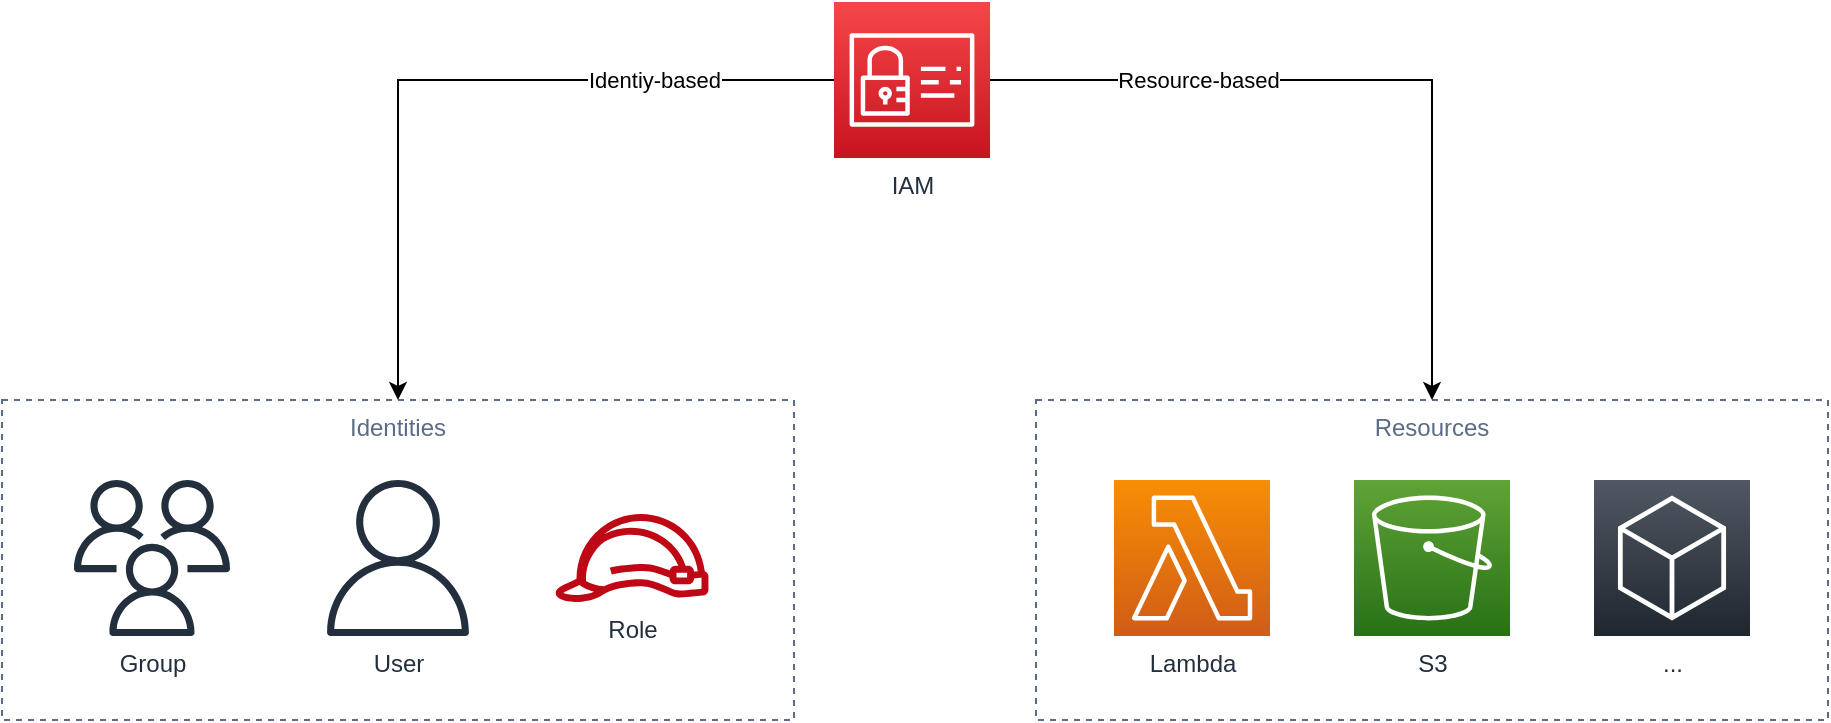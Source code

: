 <mxfile version="21.3.7" type="device">
  <diagram name="Page-1" id="UBN4Xl33AgiPhpOVctey">
    <mxGraphModel dx="2026" dy="1183" grid="1" gridSize="10" guides="1" tooltips="1" connect="1" arrows="1" fold="1" page="1" pageScale="1" pageWidth="827" pageHeight="1169" math="0" shadow="0">
      <root>
        <mxCell id="0" />
        <mxCell id="1" parent="0" />
        <mxCell id="ejT2U_BZj5WsOH_uWgth-10" value="Identities" style="fillColor=none;strokeColor=#5A6C86;dashed=1;verticalAlign=top;fontStyle=0;fontColor=#5A6C86;whiteSpace=wrap;html=1;" vertex="1" parent="1">
          <mxGeometry x="320" y="559" width="396" height="160" as="geometry" />
        </mxCell>
        <mxCell id="ejT2U_BZj5WsOH_uWgth-12" value="Resources" style="fillColor=none;strokeColor=#5A6C86;dashed=1;verticalAlign=top;fontStyle=0;fontColor=#5A6C86;whiteSpace=wrap;html=1;" vertex="1" parent="1">
          <mxGeometry x="837" y="559" width="396" height="160" as="geometry" />
        </mxCell>
        <mxCell id="ejT2U_BZj5WsOH_uWgth-1" value="Role" style="sketch=0;outlineConnect=0;fontColor=#232F3E;gradientColor=none;fillColor=#BF0816;strokeColor=none;dashed=0;verticalLabelPosition=bottom;verticalAlign=top;align=center;html=1;fontSize=12;fontStyle=0;aspect=fixed;pointerEvents=1;shape=mxgraph.aws4.role;" vertex="1" parent="1">
          <mxGeometry x="596" y="616" width="78" height="44" as="geometry" />
        </mxCell>
        <mxCell id="ejT2U_BZj5WsOH_uWgth-13" style="edgeStyle=orthogonalEdgeStyle;rounded=0;orthogonalLoop=1;jettySize=auto;html=1;entryX=0.5;entryY=0;entryDx=0;entryDy=0;" edge="1" parent="1" source="ejT2U_BZj5WsOH_uWgth-2" target="ejT2U_BZj5WsOH_uWgth-10">
          <mxGeometry relative="1" as="geometry" />
        </mxCell>
        <mxCell id="ejT2U_BZj5WsOH_uWgth-14" value="Identiy-based" style="edgeLabel;html=1;align=center;verticalAlign=middle;resizable=0;points=[];" vertex="1" connectable="0" parent="ejT2U_BZj5WsOH_uWgth-13">
          <mxGeometry x="-0.176" relative="1" as="geometry">
            <mxPoint x="65" as="offset" />
          </mxGeometry>
        </mxCell>
        <mxCell id="ejT2U_BZj5WsOH_uWgth-15" style="edgeStyle=orthogonalEdgeStyle;rounded=0;orthogonalLoop=1;jettySize=auto;html=1;" edge="1" parent="1" source="ejT2U_BZj5WsOH_uWgth-2" target="ejT2U_BZj5WsOH_uWgth-12">
          <mxGeometry relative="1" as="geometry" />
        </mxCell>
        <mxCell id="ejT2U_BZj5WsOH_uWgth-16" value="Resource-based" style="edgeLabel;html=1;align=center;verticalAlign=middle;resizable=0;points=[];" vertex="1" connectable="0" parent="ejT2U_BZj5WsOH_uWgth-15">
          <mxGeometry x="-0.702" y="1" relative="1" as="geometry">
            <mxPoint x="47" y="1" as="offset" />
          </mxGeometry>
        </mxCell>
        <mxCell id="ejT2U_BZj5WsOH_uWgth-2" value="IAM" style="sketch=0;points=[[0,0,0],[0.25,0,0],[0.5,0,0],[0.75,0,0],[1,0,0],[0,1,0],[0.25,1,0],[0.5,1,0],[0.75,1,0],[1,1,0],[0,0.25,0],[0,0.5,0],[0,0.75,0],[1,0.25,0],[1,0.5,0],[1,0.75,0]];outlineConnect=0;fontColor=#232F3E;gradientColor=#F54749;gradientDirection=north;fillColor=#C7131F;strokeColor=#ffffff;dashed=0;verticalLabelPosition=bottom;verticalAlign=top;align=center;html=1;fontSize=12;fontStyle=0;aspect=fixed;shape=mxgraph.aws4.resourceIcon;resIcon=mxgraph.aws4.identity_and_access_management;" vertex="1" parent="1">
          <mxGeometry x="736" y="360" width="78" height="78" as="geometry" />
        </mxCell>
        <mxCell id="ejT2U_BZj5WsOH_uWgth-3" value="User" style="sketch=0;outlineConnect=0;fontColor=#232F3E;gradientColor=none;fillColor=#232F3D;strokeColor=none;dashed=0;verticalLabelPosition=bottom;verticalAlign=top;align=center;html=1;fontSize=12;fontStyle=0;aspect=fixed;pointerEvents=1;shape=mxgraph.aws4.user;" vertex="1" parent="1">
          <mxGeometry x="479" y="599" width="78" height="78" as="geometry" />
        </mxCell>
        <mxCell id="ejT2U_BZj5WsOH_uWgth-4" value="Group" style="sketch=0;outlineConnect=0;fontColor=#232F3E;gradientColor=none;fillColor=#232F3D;strokeColor=none;dashed=0;verticalLabelPosition=bottom;verticalAlign=top;align=center;html=1;fontSize=12;fontStyle=0;aspect=fixed;pointerEvents=1;shape=mxgraph.aws4.users;" vertex="1" parent="1">
          <mxGeometry x="356" y="599" width="78" height="78" as="geometry" />
        </mxCell>
        <mxCell id="ejT2U_BZj5WsOH_uWgth-8" value="Lambda" style="sketch=0;points=[[0,0,0],[0.25,0,0],[0.5,0,0],[0.75,0,0],[1,0,0],[0,1,0],[0.25,1,0],[0.5,1,0],[0.75,1,0],[1,1,0],[0,0.25,0],[0,0.5,0],[0,0.75,0],[1,0.25,0],[1,0.5,0],[1,0.75,0]];outlineConnect=0;fontColor=#232F3E;gradientColor=#F78E04;gradientDirection=north;fillColor=#D05C17;strokeColor=#ffffff;dashed=0;verticalLabelPosition=bottom;verticalAlign=top;align=center;html=1;fontSize=12;fontStyle=0;aspect=fixed;shape=mxgraph.aws4.resourceIcon;resIcon=mxgraph.aws4.lambda;" vertex="1" parent="1">
          <mxGeometry x="876" y="599" width="78" height="78" as="geometry" />
        </mxCell>
        <mxCell id="ejT2U_BZj5WsOH_uWgth-9" value="S3" style="sketch=0;points=[[0,0,0],[0.25,0,0],[0.5,0,0],[0.75,0,0],[1,0,0],[0,1,0],[0.25,1,0],[0.5,1,0],[0.75,1,0],[1,1,0],[0,0.25,0],[0,0.5,0],[0,0.75,0],[1,0.25,0],[1,0.5,0],[1,0.75,0]];outlineConnect=0;fontColor=#232F3E;gradientColor=#60A337;gradientDirection=north;fillColor=#277116;strokeColor=#ffffff;dashed=0;verticalLabelPosition=bottom;verticalAlign=top;align=center;html=1;fontSize=12;fontStyle=0;aspect=fixed;shape=mxgraph.aws4.resourceIcon;resIcon=mxgraph.aws4.s3;" vertex="1" parent="1">
          <mxGeometry x="996" y="599" width="78" height="78" as="geometry" />
        </mxCell>
        <mxCell id="ejT2U_BZj5WsOH_uWgth-11" value="..." style="sketch=0;points=[[0,0,0],[0.25,0,0],[0.5,0,0],[0.75,0,0],[1,0,0],[0,1,0],[0.25,1,0],[0.5,1,0],[0.75,1,0],[1,1,0],[0,0.25,0],[0,0.5,0],[0,0.75,0],[1,0.25,0],[1,0.5,0],[1,0.75,0]];gradientDirection=north;outlineConnect=0;fontColor=#232F3E;gradientColor=#505863;fillColor=#1E262E;strokeColor=#ffffff;dashed=0;verticalLabelPosition=bottom;verticalAlign=top;align=center;html=1;fontSize=12;fontStyle=0;aspect=fixed;shape=mxgraph.aws4.resourceIcon;resIcon=mxgraph.aws4.general;" vertex="1" parent="1">
          <mxGeometry x="1116" y="599" width="78" height="78" as="geometry" />
        </mxCell>
      </root>
    </mxGraphModel>
  </diagram>
</mxfile>
